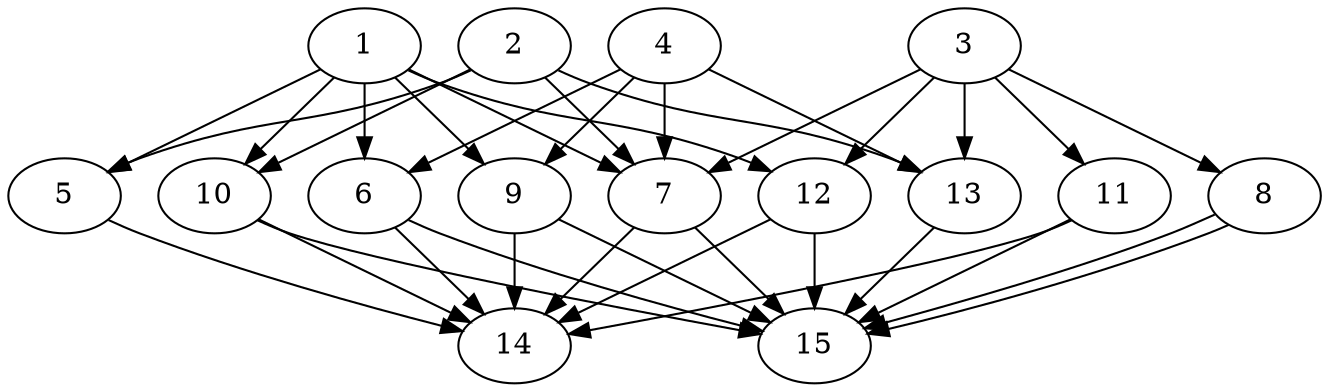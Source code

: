 // DAG automatically generated by daggen at Tue Aug  6 16:26:17 2019
// ./daggen --dot -n 15 --ccr 0.4 --fat 0.8 --regular 0.5 --density 0.9 --mindata 5242880 --maxdata 52428800 
digraph G {
  1 [size="53596160", alpha="0.10", expect_size="21438464"] 
  1 -> 5 [size ="21438464"]
  1 -> 6 [size ="21438464"]
  1 -> 7 [size ="21438464"]
  1 -> 9 [size ="21438464"]
  1 -> 10 [size ="21438464"]
  1 -> 12 [size ="21438464"]
  2 [size="87211520", alpha="0.10", expect_size="34884608"] 
  2 -> 5 [size ="34884608"]
  2 -> 7 [size ="34884608"]
  2 -> 10 [size ="34884608"]
  2 -> 13 [size ="34884608"]
  3 [size="63068160", alpha="0.16", expect_size="25227264"] 
  3 -> 7 [size ="25227264"]
  3 -> 8 [size ="25227264"]
  3 -> 11 [size ="25227264"]
  3 -> 12 [size ="25227264"]
  3 -> 13 [size ="25227264"]
  4 [size="105553920", alpha="0.18", expect_size="42221568"] 
  4 -> 6 [size ="42221568"]
  4 -> 7 [size ="42221568"]
  4 -> 9 [size ="42221568"]
  4 -> 13 [size ="42221568"]
  5 [size="125747200", alpha="0.19", expect_size="50298880"] 
  5 -> 14 [size ="50298880"]
  6 [size="92907520", alpha="0.00", expect_size="37163008"] 
  6 -> 14 [size ="37163008"]
  6 -> 15 [size ="37163008"]
  7 [size="13345280", alpha="0.05", expect_size="5338112"] 
  7 -> 14 [size ="5338112"]
  7 -> 15 [size ="5338112"]
  8 [size="23321600", alpha="0.10", expect_size="9328640"] 
  8 -> 15 [size ="9328640"]
  8 -> 15 [size ="9328640"]
  9 [size="124413440", alpha="0.00", expect_size="49765376"] 
  9 -> 14 [size ="49765376"]
  9 -> 15 [size ="49765376"]
  10 [size="102295040", alpha="0.14", expect_size="40918016"] 
  10 -> 14 [size ="40918016"]
  10 -> 15 [size ="40918016"]
  11 [size="78338560", alpha="0.15", expect_size="31335424"] 
  11 -> 14 [size ="31335424"]
  11 -> 15 [size ="31335424"]
  12 [size="21852160", alpha="0.17", expect_size="8740864"] 
  12 -> 14 [size ="8740864"]
  12 -> 15 [size ="8740864"]
  13 [size="79037440", alpha="0.09", expect_size="31614976"] 
  13 -> 15 [size ="31614976"]
  14 [size="53693440", alpha="0.14", expect_size="21477376"] 
  15 [size="41446400", alpha="0.17", expect_size="16578560"] 
}
